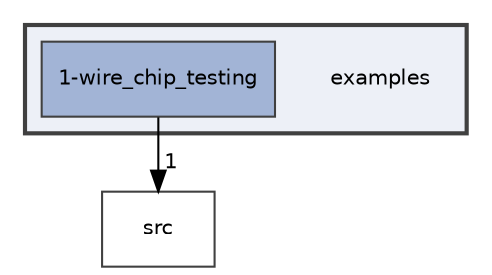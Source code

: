 digraph "examples"
{
 // INTERACTIVE_SVG=YES
 // LATEX_PDF_SIZE
  edge [fontname="Helvetica",fontsize="10",labelfontname="Helvetica",labelfontsize="10"];
  node [fontname="Helvetica",fontsize="10",shape=record];
  compound=true
  subgraph clusterdir_d28a4824dc47e487b107a5db32ef43c4 {
    graph [ bgcolor="#edf0f7", pencolor="grey25", style="filled,bold,", label="", fontname="Helvetica", fontsize="10", URL="dir_d28a4824dc47e487b107a5db32ef43c4.html"]
    dir_d28a4824dc47e487b107a5db32ef43c4 [shape=plaintext, label="examples"];
  dir_973248e9f07cd884876c190aa332878d [shape=box, label="1-wire_chip_testing", style="filled,", fillcolor="#a2b4d6", color="grey25", URL="dir_973248e9f07cd884876c190aa332878d.html"];
  }
  dir_68267d1309a1af8e8297ef4c3efbcdba [shape=box, label="src", style="", fillcolor="#edf0f7", color="grey25", URL="dir_68267d1309a1af8e8297ef4c3efbcdba.html"];
  dir_973248e9f07cd884876c190aa332878d->dir_68267d1309a1af8e8297ef4c3efbcdba [headlabel="1", labeldistance=1.5 headhref="dir_000000_000003.html"];
}

